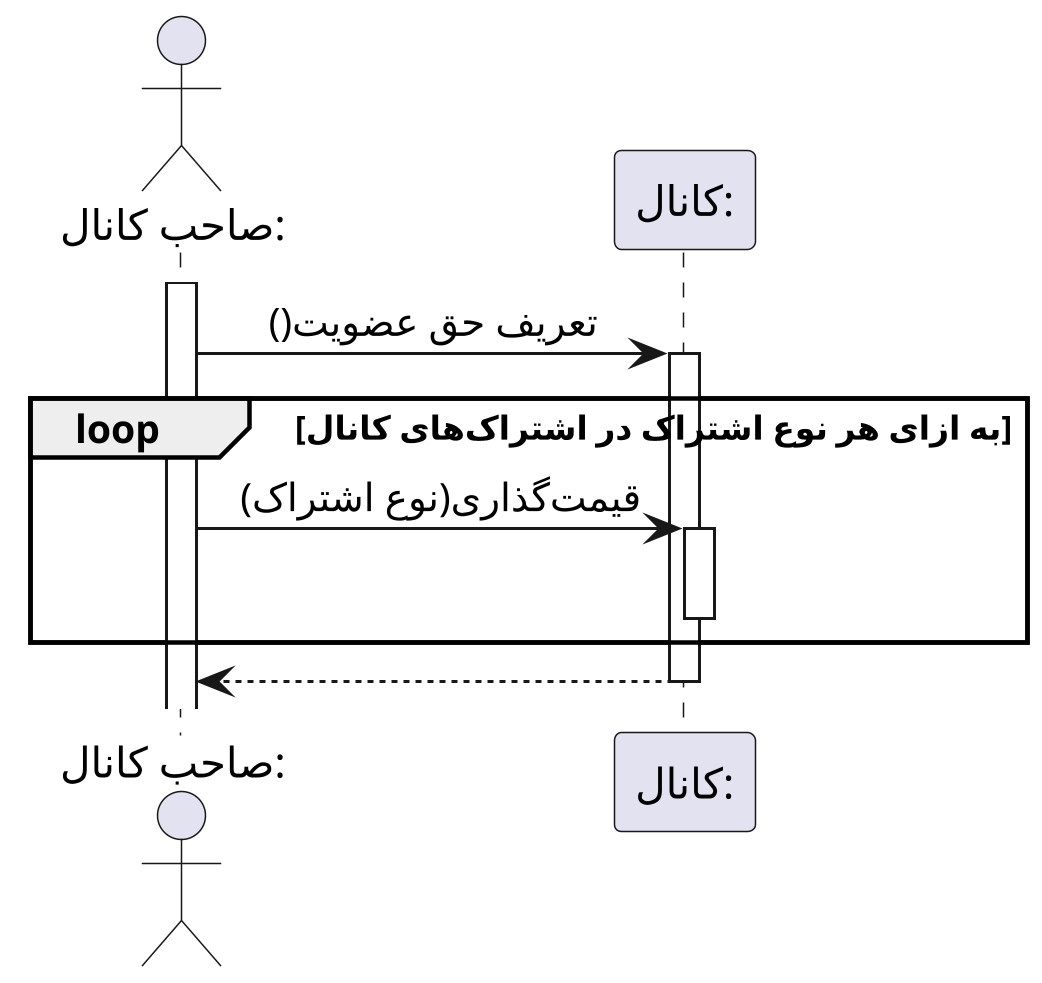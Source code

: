 @startuml set_subscription_price


scale 3
skinparam DefaultFontName Vazir
skinparam DefaultTextAlignment center

actor ":صاحب کانال" as owner
participant ":کانال" as chanel

activate owner
owner -> chanel : تعریف حق عضویت()
activate chanel
loop به ازای هر نوع اشتراک در اشتراک‌های کانال
    owner -> chanel : قیمت‌گذاری(نوع اشتراک)
    activate chanel
    deactivate chanel
end
chanel --> owner
deactivate chanel

@enduml